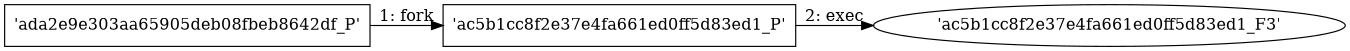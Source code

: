 digraph "D:\Learning\Paper\apt\基于CTI的攻击预警\Dataset\攻击图\ASGfromALLCTI\Nation-state campaign targets Talos researchers.dot" {
rankdir="LR"
size="9"
fixedsize="false"
splines="true"
nodesep=0.3
ranksep=0
fontsize=10
overlap="scalexy"
engine= "neato"
	"'ada2e9e303aa65905deb08fbeb8642df_P'" [node_type=Process shape=box]
	"'ac5b1cc8f2e37e4fa661ed0ff5d83ed1_P'" [node_type=Process shape=box]
	"'ada2e9e303aa65905deb08fbeb8642df_P'" -> "'ac5b1cc8f2e37e4fa661ed0ff5d83ed1_P'" [label="1: fork"]
	"'ac5b1cc8f2e37e4fa661ed0ff5d83ed1_P'" [node_type=Process shape=box]
	"'ac5b1cc8f2e37e4fa661ed0ff5d83ed1_F3'" [node_type=File shape=ellipse]
	"'ac5b1cc8f2e37e4fa661ed0ff5d83ed1_P'" -> "'ac5b1cc8f2e37e4fa661ed0ff5d83ed1_F3'" [label="2: exec"]
}
